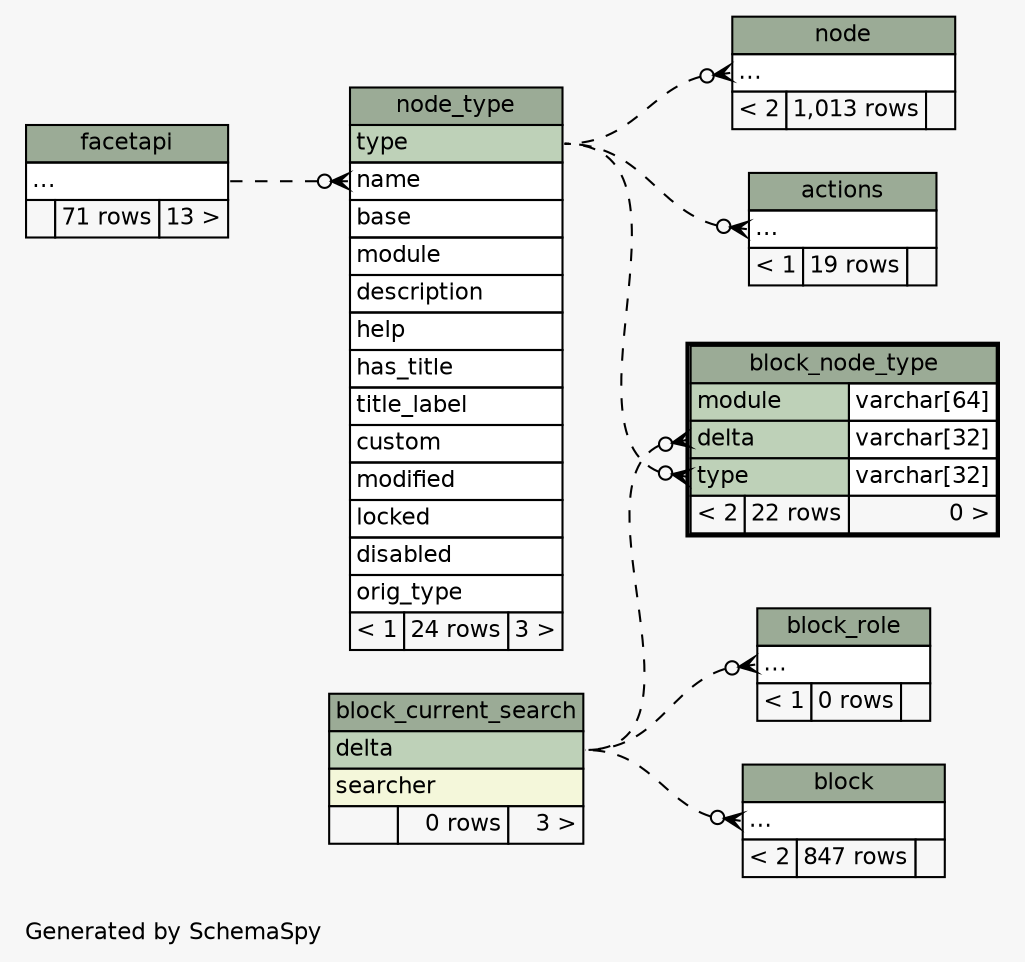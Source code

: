 // dot 2.30.1 on Mac OS X 10.8.3
// SchemaSpy rev 590
digraph "impliedTwoDegreesRelationshipsDiagram" {
  graph [
    rankdir="RL"
    bgcolor="#f7f7f7"
    label="\nGenerated by SchemaSpy"
    labeljust="l"
    nodesep="0.18"
    ranksep="0.46"
    fontname="Helvetica"
    fontsize="11"
  ];
  node [
    fontname="Helvetica"
    fontsize="11"
    shape="plaintext"
  ];
  edge [
    arrowsize="0.8"
  ];
  "actions":"elipses":w -> "node_type":"type":e [arrowhead=none dir=back arrowtail=crowodot style=dashed];
  "block":"elipses":w -> "block_current_search":"delta":e [arrowhead=none dir=back arrowtail=crowodot style=dashed];
  "block_node_type":"delta":w -> "block_current_search":"delta":e [arrowhead=none dir=back arrowtail=crowodot style=dashed];
  "block_node_type":"type":w -> "node_type":"type":e [arrowhead=none dir=back arrowtail=crowodot style=dashed];
  "block_role":"elipses":w -> "block_current_search":"delta":e [arrowhead=none dir=back arrowtail=crowodot style=dashed];
  "node":"elipses":w -> "node_type":"type":e [arrowhead=none dir=back arrowtail=crowodot style=dashed];
  "node_type":"name":w -> "facetapi":"elipses":e [arrowhead=none dir=back arrowtail=crowodot style=dashed];
  "actions" [
    label=<
    <TABLE BORDER="0" CELLBORDER="1" CELLSPACING="0" BGCOLOR="#ffffff">
      <TR><TD COLSPAN="3" BGCOLOR="#9bab96" ALIGN="CENTER">actions</TD></TR>
      <TR><TD PORT="elipses" COLSPAN="3" ALIGN="LEFT">...</TD></TR>
      <TR><TD ALIGN="LEFT" BGCOLOR="#f7f7f7">&lt; 1</TD><TD ALIGN="RIGHT" BGCOLOR="#f7f7f7">19 rows</TD><TD ALIGN="RIGHT" BGCOLOR="#f7f7f7">  </TD></TR>
    </TABLE>>
    URL="actions.html"
    tooltip="actions"
  ];
  "block" [
    label=<
    <TABLE BORDER="0" CELLBORDER="1" CELLSPACING="0" BGCOLOR="#ffffff">
      <TR><TD COLSPAN="3" BGCOLOR="#9bab96" ALIGN="CENTER">block</TD></TR>
      <TR><TD PORT="elipses" COLSPAN="3" ALIGN="LEFT">...</TD></TR>
      <TR><TD ALIGN="LEFT" BGCOLOR="#f7f7f7">&lt; 2</TD><TD ALIGN="RIGHT" BGCOLOR="#f7f7f7">847 rows</TD><TD ALIGN="RIGHT" BGCOLOR="#f7f7f7">  </TD></TR>
    </TABLE>>
    URL="block.html"
    tooltip="block"
  ];
  "block_current_search" [
    label=<
    <TABLE BORDER="0" CELLBORDER="1" CELLSPACING="0" BGCOLOR="#ffffff">
      <TR><TD COLSPAN="3" BGCOLOR="#9bab96" ALIGN="CENTER">block_current_search</TD></TR>
      <TR><TD PORT="delta" COLSPAN="3" BGCOLOR="#bed1b8" ALIGN="LEFT">delta</TD></TR>
      <TR><TD PORT="searcher" COLSPAN="3" BGCOLOR="#f4f7da" ALIGN="LEFT">searcher</TD></TR>
      <TR><TD ALIGN="LEFT" BGCOLOR="#f7f7f7">  </TD><TD ALIGN="RIGHT" BGCOLOR="#f7f7f7">0 rows</TD><TD ALIGN="RIGHT" BGCOLOR="#f7f7f7">3 &gt;</TD></TR>
    </TABLE>>
    URL="block_current_search.html"
    tooltip="block_current_search"
  ];
  "block_node_type" [
    label=<
    <TABLE BORDER="2" CELLBORDER="1" CELLSPACING="0" BGCOLOR="#ffffff">
      <TR><TD COLSPAN="3" BGCOLOR="#9bab96" ALIGN="CENTER">block_node_type</TD></TR>
      <TR><TD PORT="module" COLSPAN="2" BGCOLOR="#bed1b8" ALIGN="LEFT">module</TD><TD PORT="module.type" ALIGN="LEFT">varchar[64]</TD></TR>
      <TR><TD PORT="delta" COLSPAN="2" BGCOLOR="#bed1b8" ALIGN="LEFT">delta</TD><TD PORT="delta.type" ALIGN="LEFT">varchar[32]</TD></TR>
      <TR><TD PORT="type" COLSPAN="2" BGCOLOR="#bed1b8" ALIGN="LEFT">type</TD><TD PORT="type.type" ALIGN="LEFT">varchar[32]</TD></TR>
      <TR><TD ALIGN="LEFT" BGCOLOR="#f7f7f7">&lt; 2</TD><TD ALIGN="RIGHT" BGCOLOR="#f7f7f7">22 rows</TD><TD ALIGN="RIGHT" BGCOLOR="#f7f7f7">0 &gt;</TD></TR>
    </TABLE>>
    URL="block_node_type.html"
    tooltip="block_node_type"
  ];
  "block_role" [
    label=<
    <TABLE BORDER="0" CELLBORDER="1" CELLSPACING="0" BGCOLOR="#ffffff">
      <TR><TD COLSPAN="3" BGCOLOR="#9bab96" ALIGN="CENTER">block_role</TD></TR>
      <TR><TD PORT="elipses" COLSPAN="3" ALIGN="LEFT">...</TD></TR>
      <TR><TD ALIGN="LEFT" BGCOLOR="#f7f7f7">&lt; 1</TD><TD ALIGN="RIGHT" BGCOLOR="#f7f7f7">0 rows</TD><TD ALIGN="RIGHT" BGCOLOR="#f7f7f7">  </TD></TR>
    </TABLE>>
    URL="block_role.html"
    tooltip="block_role"
  ];
  "facetapi" [
    label=<
    <TABLE BORDER="0" CELLBORDER="1" CELLSPACING="0" BGCOLOR="#ffffff">
      <TR><TD COLSPAN="3" BGCOLOR="#9bab96" ALIGN="CENTER">facetapi</TD></TR>
      <TR><TD PORT="elipses" COLSPAN="3" ALIGN="LEFT">...</TD></TR>
      <TR><TD ALIGN="LEFT" BGCOLOR="#f7f7f7">  </TD><TD ALIGN="RIGHT" BGCOLOR="#f7f7f7">71 rows</TD><TD ALIGN="RIGHT" BGCOLOR="#f7f7f7">13 &gt;</TD></TR>
    </TABLE>>
    URL="facetapi.html"
    tooltip="facetapi"
  ];
  "node" [
    label=<
    <TABLE BORDER="0" CELLBORDER="1" CELLSPACING="0" BGCOLOR="#ffffff">
      <TR><TD COLSPAN="3" BGCOLOR="#9bab96" ALIGN="CENTER">node</TD></TR>
      <TR><TD PORT="elipses" COLSPAN="3" ALIGN="LEFT">...</TD></TR>
      <TR><TD ALIGN="LEFT" BGCOLOR="#f7f7f7">&lt; 2</TD><TD ALIGN="RIGHT" BGCOLOR="#f7f7f7">1,013 rows</TD><TD ALIGN="RIGHT" BGCOLOR="#f7f7f7">  </TD></TR>
    </TABLE>>
    URL="node.html"
    tooltip="node"
  ];
  "node_type" [
    label=<
    <TABLE BORDER="0" CELLBORDER="1" CELLSPACING="0" BGCOLOR="#ffffff">
      <TR><TD COLSPAN="3" BGCOLOR="#9bab96" ALIGN="CENTER">node_type</TD></TR>
      <TR><TD PORT="type" COLSPAN="3" BGCOLOR="#bed1b8" ALIGN="LEFT">type</TD></TR>
      <TR><TD PORT="name" COLSPAN="3" ALIGN="LEFT">name</TD></TR>
      <TR><TD PORT="base" COLSPAN="3" ALIGN="LEFT">base</TD></TR>
      <TR><TD PORT="module" COLSPAN="3" ALIGN="LEFT">module</TD></TR>
      <TR><TD PORT="description" COLSPAN="3" ALIGN="LEFT">description</TD></TR>
      <TR><TD PORT="help" COLSPAN="3" ALIGN="LEFT">help</TD></TR>
      <TR><TD PORT="has_title" COLSPAN="3" ALIGN="LEFT">has_title</TD></TR>
      <TR><TD PORT="title_label" COLSPAN="3" ALIGN="LEFT">title_label</TD></TR>
      <TR><TD PORT="custom" COLSPAN="3" ALIGN="LEFT">custom</TD></TR>
      <TR><TD PORT="modified" COLSPAN="3" ALIGN="LEFT">modified</TD></TR>
      <TR><TD PORT="locked" COLSPAN="3" ALIGN="LEFT">locked</TD></TR>
      <TR><TD PORT="disabled" COLSPAN="3" ALIGN="LEFT">disabled</TD></TR>
      <TR><TD PORT="orig_type" COLSPAN="3" ALIGN="LEFT">orig_type</TD></TR>
      <TR><TD ALIGN="LEFT" BGCOLOR="#f7f7f7">&lt; 1</TD><TD ALIGN="RIGHT" BGCOLOR="#f7f7f7">24 rows</TD><TD ALIGN="RIGHT" BGCOLOR="#f7f7f7">3 &gt;</TD></TR>
    </TABLE>>
    URL="node_type.html"
    tooltip="node_type"
  ];
}
